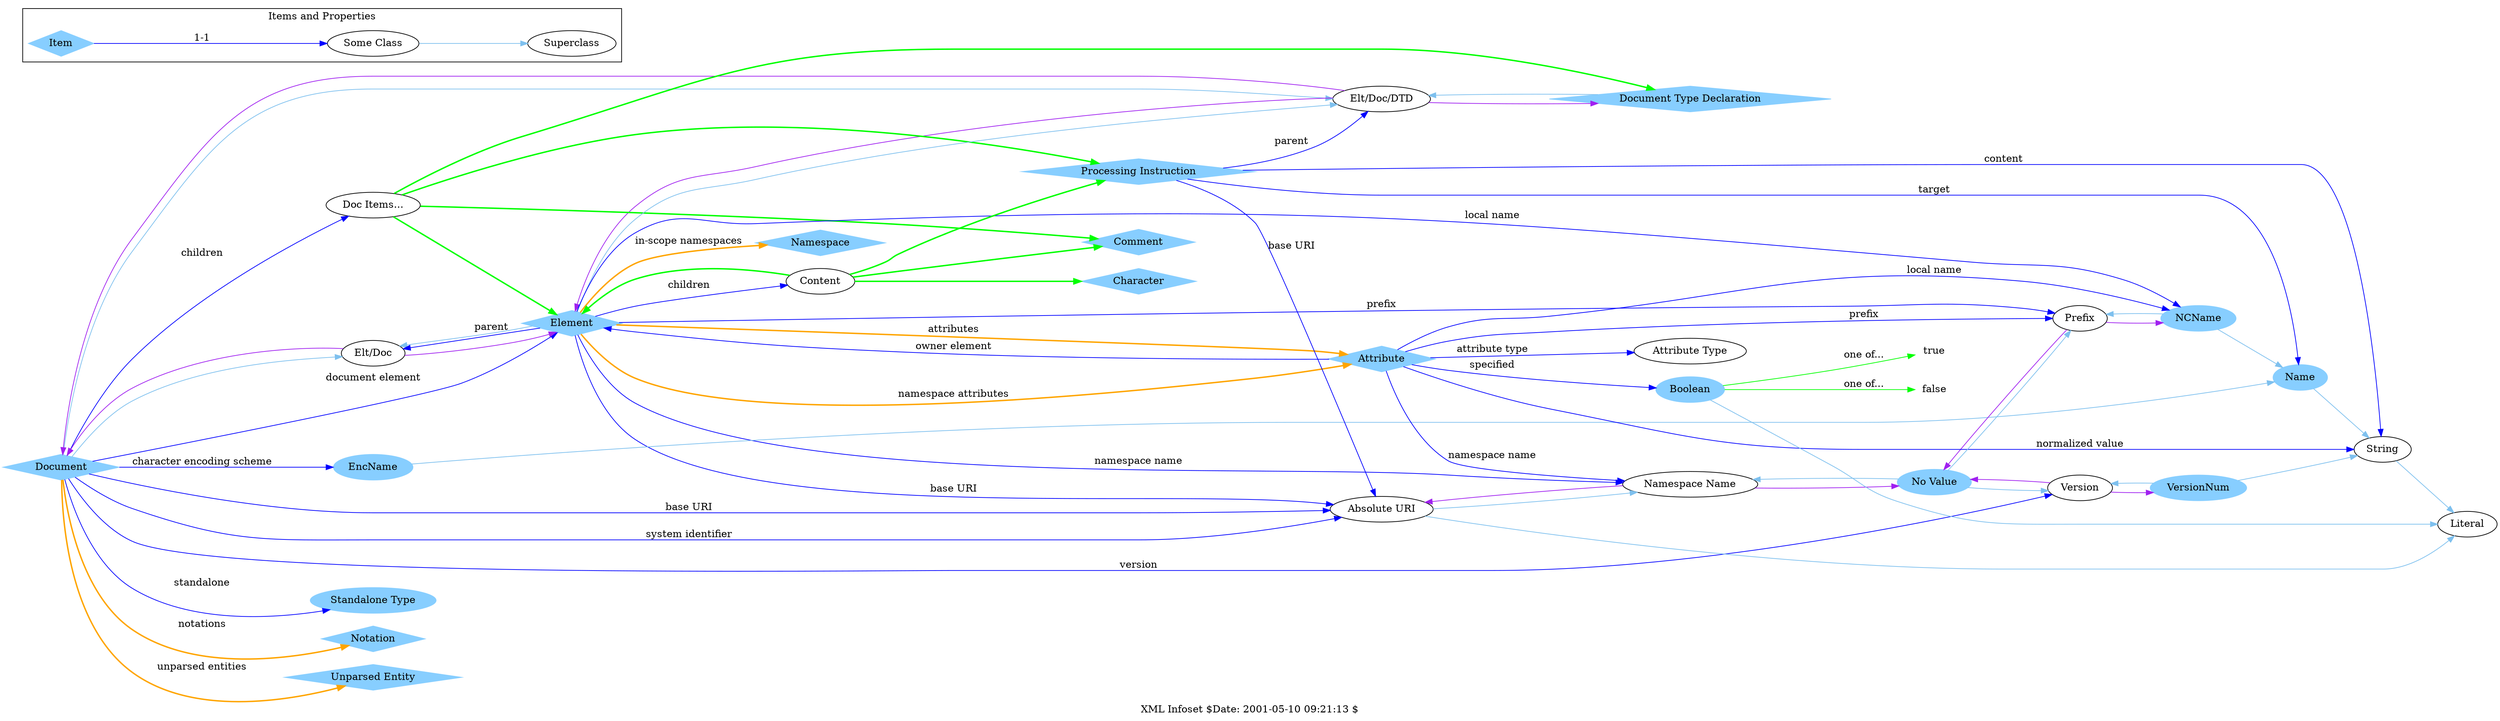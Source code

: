 /* transformed by by Id: rdf2dot.xsl,v 1.10 2001/05/09 20:29:01 connolly Exp  */
digraph N1475 {
label="XML Infoset $Date: 2001-05-10 09:21:13 $";
rankdir="LR";
"http://www.w3.org/2001/05id/infoset#Document" [color="skyblue1",
style="filled",
label="Document",
shape="diamond",
];
"http://www.w3.org/2001/05id/infoset#Document" -> "file:/home/connolly/w3ccvs/WWW/2000/10/swap/infoset/infoset-daml.n3#_g30" [ /* edge attributes */
color="skyblue2",
];
"http://www.w3.org/2001/05id/infoset#Document" -> "file:/home/connolly/w3ccvs/WWW/2000/10/swap/infoset/infoset-daml.n3#_g62" [ /* edge attributes */
color="skyblue2",
];
"http://www.w3.org/2001/05id/infoset#Document" -> "file:/home/connolly/w3ccvs/WWW/2000/10/swap/infoset/infosetUtil#DocChildren" [ /* edge attributes */
label="children",
color="blue",
];
"http://www.w3.org/2001/05id/infoset#Document" -> "http://www.w3.org/2001/05id/infoset#Element" [ /* edge attributes */
label="document element",
color="blue",
];
"http://www.w3.org/2001/05id/infoset#Document" -> "file:/home/connolly/w3ccvs/WWW/2000/10/swap/infoset/infosetUtil#AbsoluteURI" [ /* edge attributes */
label="base URI",
color="blue",
];
"http://www.w3.org/2001/05id/infoset#Document" -> "file:/home/connolly/w3ccvs/WWW/2000/10/swap/infoset/infosetUtil#AbsoluteURI" [ /* edge attributes */
label="system identifier",
color="blue",
];
"http://www.w3.org/2001/05id/infoset#Document" -> "file:/home/connolly/w3ccvs/WWW/2000/10/swap/infoset/infosetUtil#EncName" [ /* edge attributes */
label="character encoding scheme",
color="blue",
];
"http://www.w3.org/2001/05id/infoset#Document" -> "file:/home/connolly/w3ccvs/WWW/2000/10/swap/infoset/infosetUtil#StandAloneType" [ /* edge attributes */
label="standalone",
color="blue",
];
"http://www.w3.org/2001/05id/infoset#Document" -> "http://www.w3.org/2001/05id/infoset#Version" [ /* edge attributes */
label="version",
color="blue",
];
"http://www.w3.org/2001/05id/infoset#Document" -> "http://www.w3.org/2001/05id/infoset#Notation" [ /* edge attributes */
label="notations",
color="orange",
style="bold",
];
"http://www.w3.org/2001/05id/infoset#Document" -> "http://www.w3.org/2001/05id/infoset#UnparsedEntity" [ /* edge attributes */
label="unparsed entities",
color="orange",
style="bold",
];
"file:/home/connolly/w3ccvs/WWW/2000/10/swap/infoset/infoset-daml.n3#_g30" [label="Elt/Doc",
];
"file:/home/connolly/w3ccvs/WWW/2000/10/swap/infoset/infoset-daml.n3#_g30" -> "http://www.w3.org/2001/05id/infoset#Element" [ /* edge attributes */
color="purple",
];
"file:/home/connolly/w3ccvs/WWW/2000/10/swap/infoset/infoset-daml.n3#_g30" -> "http://www.w3.org/2001/05id/infoset#Document" [ /* edge attributes */
color="purple",
];
"file:/home/connolly/w3ccvs/WWW/2000/10/swap/infoset/infoset-daml.n3#_g62" [label="Elt/Doc/DTD",
];
"file:/home/connolly/w3ccvs/WWW/2000/10/swap/infoset/infoset-daml.n3#_g62" -> "http://www.w3.org/2001/05id/infoset#Element" [ /* edge attributes */
color="purple",
];
"file:/home/connolly/w3ccvs/WWW/2000/10/swap/infoset/infoset-daml.n3#_g62" -> "http://www.w3.org/2001/05id/infoset#Document" [ /* edge attributes */
color="purple",
];
"file:/home/connolly/w3ccvs/WWW/2000/10/swap/infoset/infoset-daml.n3#_g62" -> "http://www.w3.org/2001/05id/infoset#DocumentTypeDeclaration" [ /* edge attributes */
color="purple",
];
"file:/home/connolly/w3ccvs/WWW/2000/10/swap/infoset/infosetUtil#DocChildren" [label="Doc Items...",
];
"file:/home/connolly/w3ccvs/WWW/2000/10/swap/infoset/infosetUtil#DocChildren" -> "http://www.w3.org/2001/05id/infoset#Element" [ /* edge attributes */
color="green",
style="bold",
];
"file:/home/connolly/w3ccvs/WWW/2000/10/swap/infoset/infosetUtil#DocChildren" -> "http://www.w3.org/2001/05id/infoset#ProcessingInstruction" [ /* edge attributes */
color="green",
style="bold",
];
"file:/home/connolly/w3ccvs/WWW/2000/10/swap/infoset/infosetUtil#DocChildren" -> "http://www.w3.org/2001/05id/infoset#Comment" [ /* edge attributes */
color="green",
style="bold",
];
"file:/home/connolly/w3ccvs/WWW/2000/10/swap/infoset/infosetUtil#DocChildren" -> "http://www.w3.org/2001/05id/infoset#DocumentTypeDeclaration" [ /* edge attributes */
color="green",
style="bold",
];
"http://www.w3.org/2001/05id/infoset#Element" [color="skyblue1",
style="filled",
label="Element",
shape="diamond",
];
"http://www.w3.org/2001/05id/infoset#Element" -> "file:/home/connolly/w3ccvs/WWW/2000/10/swap/infoset/infoset-daml.n3#_g30" [ /* edge attributes */
color="skyblue2",
];
"http://www.w3.org/2001/05id/infoset#Element" -> "file:/home/connolly/w3ccvs/WWW/2000/10/swap/infoset/infoset-daml.n3#_g62" [ /* edge attributes */
color="skyblue2",
];
"http://www.w3.org/2001/05id/infoset#Element" -> "file:/home/connolly/w3ccvs/WWW/2000/10/swap/infoset/infosetUtil#Content" [ /* edge attributes */
label="children",
color="blue",
];
"http://www.w3.org/2001/05id/infoset#Element" -> "file:/home/connolly/w3ccvs/WWW/2000/10/swap/infoset/infosetUtil#AbsoluteURI" [ /* edge attributes */
label="base URI",
color="blue",
];
"http://www.w3.org/2001/05id/infoset#Element" -> "file:/home/connolly/w3ccvs/WWW/2000/10/swap/infoset/infosetUtil#NamespaceName" [ /* edge attributes */
label="namespace name",
color="blue",
];
"http://www.w3.org/2001/05id/infoset#Element" -> "file:/home/connolly/w3ccvs/WWW/2000/10/swap/infoset/infosetUtil#NCName" [ /* edge attributes */
label="local name",
color="blue",
];
"http://www.w3.org/2001/05id/infoset#Element" -> "file:/home/connolly/w3ccvs/WWW/2000/10/swap/infoset/infosetUtil#Prefix" [ /* edge attributes */
label="prefix",
color="blue",
];
"http://www.w3.org/2001/05id/infoset#Element" -> "file:/home/connolly/w3ccvs/WWW/2000/10/swap/infoset/infoset-daml.n3#_g30" [ /* edge attributes */
label="parent",
color="blue",
];
"http://www.w3.org/2001/05id/infoset#Element" -> "http://www.w3.org/2001/05id/infoset#Attribute" [ /* edge attributes */
label="attributes",
color="orange",
style="bold",
];
"http://www.w3.org/2001/05id/infoset#Element" -> "http://www.w3.org/2001/05id/infoset#Attribute" [ /* edge attributes */
label="namespace attributes",
color="orange",
style="bold",
];
"http://www.w3.org/2001/05id/infoset#Element" -> "http://www.w3.org/2001/05id/infoset#Namespace" [ /* edge attributes */
label="in-scope namespaces",
color="orange",
style="bold",
];
"file:/home/connolly/w3ccvs/WWW/2000/10/swap/infoset/infosetUtil#AbsoluteURI" [label="Absolute URI",
];
"file:/home/connolly/w3ccvs/WWW/2000/10/swap/infoset/infosetUtil#AbsoluteURI" -> "http://www.w3.org/2000/01/rdf-schema#Literal" [ /* edge attributes */
color="skyblue2",
];
"file:/home/connolly/w3ccvs/WWW/2000/10/swap/infoset/infosetUtil#AbsoluteURI" -> "file:/home/connolly/w3ccvs/WWW/2000/10/swap/infoset/infosetUtil#NamespaceName" [ /* edge attributes */
color="skyblue2",
];
"file:/home/connolly/w3ccvs/WWW/2000/10/swap/infoset/infosetUtil#EncName" [color="skyblue1",
style="filled",
label="EncName",
];
"file:/home/connolly/w3ccvs/WWW/2000/10/swap/infoset/infosetUtil#EncName" -> "file:/home/connolly/w3ccvs/WWW/2000/10/swap/infoset/infosetUtil#Name" [ /* edge attributes */
color="skyblue2",
];
"file:/home/connolly/w3ccvs/WWW/2000/10/swap/infoset/infosetUtil#StandAloneType" [color="skyblue1",
style="filled",
label="Standalone Type",
];
"http://www.w3.org/2001/05id/infoset#Version" [label="Version",
];
"http://www.w3.org/2001/05id/infoset#Version" -> "file:/home/connolly/w3ccvs/WWW/2000/10/swap/infoset/infosetUtil#NoValue" [ /* edge attributes */
color="purple",
];
"http://www.w3.org/2001/05id/infoset#Version" -> "file:/home/connolly/w3ccvs/WWW/2000/10/swap/infoset/infosetUtil#VersionNum" [ /* edge attributes */
color="purple",
];
"http://www.w3.org/2001/05id/infoset#Notation" [color="skyblue1",
style="filled",
label="Notation",
shape="diamond",
];
"http://www.w3.org/2001/05id/infoset#UnparsedEntity" [color="skyblue1",
style="filled",
label="Unparsed Entity",
shape="diamond",
];
"http://www.w3.org/2001/05id/infoset#ProcessingInstruction" [color="skyblue1",
style="filled",
label="Processing Instruction",
shape="diamond",
];
"http://www.w3.org/2001/05id/infoset#ProcessingInstruction" -> "file:/home/connolly/w3ccvs/WWW/2000/10/swap/infoset/infosetUtil#AbsoluteURI" [ /* edge attributes */
label="base URI",
color="blue",
];
"http://www.w3.org/2001/05id/infoset#ProcessingInstruction" -> "file:/home/connolly/w3ccvs/WWW/2000/10/swap/infoset/infoset-daml.n3#_g62" [ /* edge attributes */
label="parent",
color="blue",
];
"http://www.w3.org/2001/05id/infoset#ProcessingInstruction" -> "file:/home/connolly/w3ccvs/WWW/2000/10/swap/infoset/infosetUtil#Name" [ /* edge attributes */
label="target",
color="blue",
];
"http://www.w3.org/2001/05id/infoset#ProcessingInstruction" -> "file:/home/connolly/w3ccvs/WWW/2000/10/swap/infoset/infosetUtil#String" [ /* edge attributes */
label="content",
color="blue",
];
"file:/home/connolly/w3ccvs/WWW/2000/10/swap/infoset/infosetUtil#Content" [label="Content",
];
"file:/home/connolly/w3ccvs/WWW/2000/10/swap/infoset/infosetUtil#Content" -> "http://www.w3.org/2001/05id/infoset#Element" [ /* edge attributes */
color="green",
style="bold",
];
"file:/home/connolly/w3ccvs/WWW/2000/10/swap/infoset/infosetUtil#Content" -> "http://www.w3.org/2001/05id/infoset#ProcessingInstruction" [ /* edge attributes */
color="green",
style="bold",
];
"file:/home/connolly/w3ccvs/WWW/2000/10/swap/infoset/infosetUtil#Content" -> "http://www.w3.org/2001/05id/infoset#Character" [ /* edge attributes */
color="green",
style="bold",
];
"file:/home/connolly/w3ccvs/WWW/2000/10/swap/infoset/infosetUtil#Content" -> "http://www.w3.org/2001/05id/infoset#Comment" [ /* edge attributes */
color="green",
style="bold",
];
"file:/home/connolly/w3ccvs/WWW/2000/10/swap/infoset/infosetUtil#NamespaceName" [label="Namespace Name",
];
"file:/home/connolly/w3ccvs/WWW/2000/10/swap/infoset/infosetUtil#NamespaceName" -> "file:/home/connolly/w3ccvs/WWW/2000/10/swap/infoset/infosetUtil#NoValue" [ /* edge attributes */
color="purple",
];
"file:/home/connolly/w3ccvs/WWW/2000/10/swap/infoset/infosetUtil#NamespaceName" -> "file:/home/connolly/w3ccvs/WWW/2000/10/swap/infoset/infosetUtil#AbsoluteURI" [ /* edge attributes */
color="purple",
];
"file:/home/connolly/w3ccvs/WWW/2000/10/swap/infoset/infosetUtil#NCName" [color="skyblue1",
style="filled",
label="NCName",
];
"file:/home/connolly/w3ccvs/WWW/2000/10/swap/infoset/infosetUtil#NCName" -> "file:/home/connolly/w3ccvs/WWW/2000/10/swap/infoset/infosetUtil#Name" [ /* edge attributes */
color="skyblue2",
];
"file:/home/connolly/w3ccvs/WWW/2000/10/swap/infoset/infosetUtil#NCName" -> "file:/home/connolly/w3ccvs/WWW/2000/10/swap/infoset/infosetUtil#Prefix" [ /* edge attributes */
color="skyblue2",
];
"file:/home/connolly/w3ccvs/WWW/2000/10/swap/infoset/infosetUtil#Prefix" [label="Prefix",
];
"file:/home/connolly/w3ccvs/WWW/2000/10/swap/infoset/infosetUtil#Prefix" -> "file:/home/connolly/w3ccvs/WWW/2000/10/swap/infoset/infosetUtil#NoValue" [ /* edge attributes */
color="purple",
];
"file:/home/connolly/w3ccvs/WWW/2000/10/swap/infoset/infosetUtil#Prefix" -> "file:/home/connolly/w3ccvs/WWW/2000/10/swap/infoset/infosetUtil#NCName" [ /* edge attributes */
color="purple",
];
"http://www.w3.org/2001/05id/infoset#Attribute" [color="skyblue1",
style="filled",
label="Attribute",
shape="diamond",
];
"http://www.w3.org/2001/05id/infoset#Attribute" -> "file:/home/connolly/w3ccvs/WWW/2000/10/swap/infoset/infosetUtil#NamespaceName" [ /* edge attributes */
label="namespace name",
color="blue",
];
"http://www.w3.org/2001/05id/infoset#Attribute" -> "file:/home/connolly/w3ccvs/WWW/2000/10/swap/infoset/infosetUtil#NCName" [ /* edge attributes */
label="local name",
color="blue",
];
"http://www.w3.org/2001/05id/infoset#Attribute" -> "file:/home/connolly/w3ccvs/WWW/2000/10/swap/infoset/infosetUtil#Prefix" [ /* edge attributes */
label="prefix",
color="blue",
];
"http://www.w3.org/2001/05id/infoset#Attribute" -> "file:/home/connolly/w3ccvs/WWW/2000/10/swap/infoset/infosetUtil#String" [ /* edge attributes */
label="normalized value",
color="blue",
];
"http://www.w3.org/2001/05id/infoset#Attribute" -> "file:/home/connolly/w3ccvs/WWW/2000/10/swap/infoset/infosetUtil#Boolean" [ /* edge attributes */
label="specified",
color="blue",
];
"http://www.w3.org/2001/05id/infoset#Attribute" -> "file:/home/connolly/w3ccvs/WWW/2000/10/swap/infoset/infosetUtil#AttributeType" [ /* edge attributes */
label="attribute type",
color="blue",
];
"http://www.w3.org/2001/05id/infoset#Attribute" -> "http://www.w3.org/2001/05id/infoset#Element" [ /* edge attributes */
label="owner element",
color="blue",
];
"http://www.w3.org/2001/05id/infoset#Namespace" [color="skyblue1",
style="filled",
label="Namespace",
shape="diamond",
];
"http://www.w3.org/2000/01/rdf-schema#Literal" [label="Literal",
];
"file:/home/connolly/w3ccvs/WWW/2000/10/swap/infoset/infosetUtil#Name" [color="skyblue1",
style="filled",
label="Name",
];
"file:/home/connolly/w3ccvs/WWW/2000/10/swap/infoset/infosetUtil#Name" -> "file:/home/connolly/w3ccvs/WWW/2000/10/swap/infoset/infosetUtil#String" [ /* edge attributes */
color="skyblue2",
];
"file:/home/connolly/w3ccvs/WWW/2000/10/swap/infoset/infosetUtil#NoValue" [color="skyblue1",
style="filled",
label="No Value",
];
"file:/home/connolly/w3ccvs/WWW/2000/10/swap/infoset/infosetUtil#NoValue" -> "http://www.w3.org/2001/05id/infoset#Version" [ /* edge attributes */
color="skyblue2",
];
"file:/home/connolly/w3ccvs/WWW/2000/10/swap/infoset/infosetUtil#NoValue" -> "file:/home/connolly/w3ccvs/WWW/2000/10/swap/infoset/infosetUtil#NamespaceName" [ /* edge attributes */
color="skyblue2",
];
"file:/home/connolly/w3ccvs/WWW/2000/10/swap/infoset/infosetUtil#NoValue" -> "file:/home/connolly/w3ccvs/WWW/2000/10/swap/infoset/infosetUtil#Prefix" [ /* edge attributes */
color="skyblue2",
];
"file:/home/connolly/w3ccvs/WWW/2000/10/swap/infoset/infosetUtil#VersionNum" [color="skyblue1",
style="filled",
label="VersionNum",
];
"file:/home/connolly/w3ccvs/WWW/2000/10/swap/infoset/infosetUtil#VersionNum" -> "file:/home/connolly/w3ccvs/WWW/2000/10/swap/infoset/infosetUtil#String" [ /* edge attributes */
color="skyblue2",
];
"file:/home/connolly/w3ccvs/WWW/2000/10/swap/infoset/infosetUtil#VersionNum" -> "http://www.w3.org/2001/05id/infoset#Version" [ /* edge attributes */
color="skyblue2",
];
"file:/home/connolly/w3ccvs/WWW/2000/10/swap/infoset/infosetUtil#String" [label="String",
];
"file:/home/connolly/w3ccvs/WWW/2000/10/swap/infoset/infosetUtil#String" -> "http://www.w3.org/2000/01/rdf-schema#Literal" [ /* edge attributes */
color="skyblue2",
];
"file:/home/connolly/w3ccvs/WWW/2000/10/swap/infoset/infosetUtil#Boolean" [color="skyblue1",
style="filled",
label="Boolean",
];
"file:/home/connolly/w3ccvs/WWW/2000/10/swap/infoset/infosetUtil#Boolean" -> "http://www.w3.org/2000/01/rdf-schema#Literal" [ /* edge attributes */
color="skyblue2",
];
"file:/home/connolly/w3ccvs/WWW/2000/10/swap/infoset/infosetUtil#Boolean" -> "file:/home/connolly/w3ccvs/WWW/2000/10/swap/infoset/infosetUtil#true" [ /* edge attributes */
label="one of...",
color="green",
];
"file:/home/connolly/w3ccvs/WWW/2000/10/swap/infoset/infosetUtil#Boolean" -> "file:/home/connolly/w3ccvs/WWW/2000/10/swap/infoset/infosetUtil#false" [ /* edge attributes */
label="one of...",
color="green",
];
"file:/home/connolly/w3ccvs/WWW/2000/10/swap/infoset/infosetUtil#AttributeType" [label="Attribute Type",
];
"file:/home/connolly/w3ccvs/WWW/2000/10/swap/infoset/infosetUtil#true" [label="true",
shape="plaintext",
];
"file:/home/connolly/w3ccvs/WWW/2000/10/swap/infoset/infosetUtil#false" [label="false",
shape="plaintext",
];
"http://www.w3.org/2001/05id/infoset#DocumentTypeDeclaration" [color="skyblue1",
style="filled",
label="Document Type Declaration",
shape="diamond",
];
"http://www.w3.org/2001/05id/infoset#DocumentTypeDeclaration" -> "file:/home/connolly/w3ccvs/WWW/2000/10/swap/infoset/infoset-daml.n3#_g62" [ /* edge attributes */
color="skyblue2",
];
"http://www.w3.org/2001/05id/infoset#Comment" [color="skyblue1",
style="filled",
label="Comment",
shape="diamond",
];
"http://www.w3.org/2001/05id/infoset#Character" [color="skyblue1",
style="filled",
label="Character",
shape="diamond",
];
subgraph clusterN1449 {
label="Items and Properties";
"mid:abcXX#anItem" [color="skyblue1",
style="filled",
label="Item",
shape="diamond",
];
"mid:abcXX#anItem" -> "mid:abcXX#SomeClass" [ /* edge attributes */
label="1-1",
color="blue",
];
"mid:abcXX#SomeClass" [label="Some Class",
];
"mid:abcXX#SomeClass" -> "mid:abcXX#Superclass" [ /* edge attributes */
color="skyblue2",
];
"mid:abcXX#Superclass" [label="Superclass",
];
}
}
